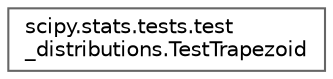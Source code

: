 digraph "Graphical Class Hierarchy"
{
 // LATEX_PDF_SIZE
  bgcolor="transparent";
  edge [fontname=Helvetica,fontsize=10,labelfontname=Helvetica,labelfontsize=10];
  node [fontname=Helvetica,fontsize=10,shape=box,height=0.2,width=0.4];
  rankdir="LR";
  Node0 [id="Node000000",label="scipy.stats.tests.test\l_distributions.TestTrapezoid",height=0.2,width=0.4,color="grey40", fillcolor="white", style="filled",URL="$dd/dc8/classscipy_1_1stats_1_1tests_1_1test__distributions_1_1TestTrapezoid.html",tooltip=" "];
}
